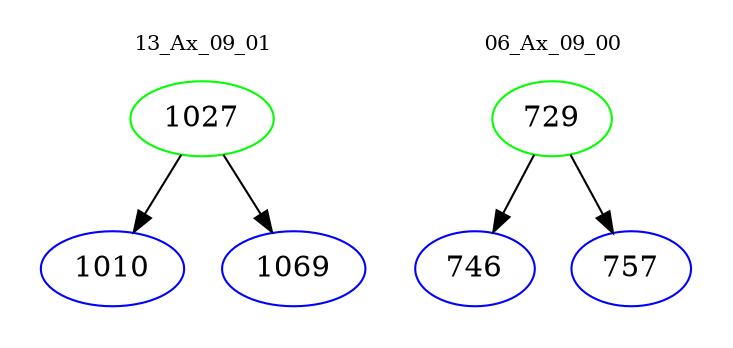 digraph{
subgraph cluster_0 {
color = white
label = "13_Ax_09_01";
fontsize=10;
T0_1027 [label="1027", color="green"]
T0_1027 -> T0_1010 [color="black"]
T0_1010 [label="1010", color="blue"]
T0_1027 -> T0_1069 [color="black"]
T0_1069 [label="1069", color="blue"]
}
subgraph cluster_1 {
color = white
label = "06_Ax_09_00";
fontsize=10;
T1_729 [label="729", color="green"]
T1_729 -> T1_746 [color="black"]
T1_746 [label="746", color="blue"]
T1_729 -> T1_757 [color="black"]
T1_757 [label="757", color="blue"]
}
}
